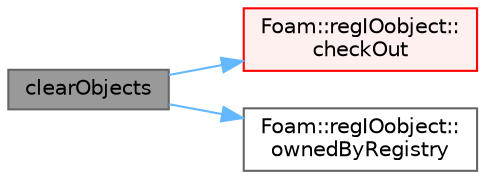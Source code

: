 digraph "clearObjects"
{
 // LATEX_PDF_SIZE
  bgcolor="transparent";
  edge [fontname=Helvetica,fontsize=10,labelfontname=Helvetica,labelfontsize=10];
  node [fontname=Helvetica,fontsize=10,shape=box,height=0.2,width=0.4];
  rankdir="LR";
  Node1 [id="Node000001",label="clearObjects",height=0.2,width=0.4,color="gray40", fillcolor="grey60", style="filled", fontcolor="black",tooltip=" "];
  Node1 -> Node2 [id="edge1_Node000001_Node000002",color="steelblue1",style="solid",tooltip=" "];
  Node2 [id="Node000002",label="Foam::regIOobject::\lcheckOut",height=0.2,width=0.4,color="red", fillcolor="#FFF0F0", style="filled",URL="$classFoam_1_1regIOobject.html#aca37b66bfd7214d80ab764b883b5bfc6",tooltip=" "];
  Node1 -> Node4 [id="edge2_Node000001_Node000004",color="steelblue1",style="solid",tooltip=" "];
  Node4 [id="Node000004",label="Foam::regIOobject::\lownedByRegistry",height=0.2,width=0.4,color="grey40", fillcolor="white", style="filled",URL="$classFoam_1_1regIOobject.html#a825bf3521ad875895eb8fc8587244253",tooltip=" "];
}
